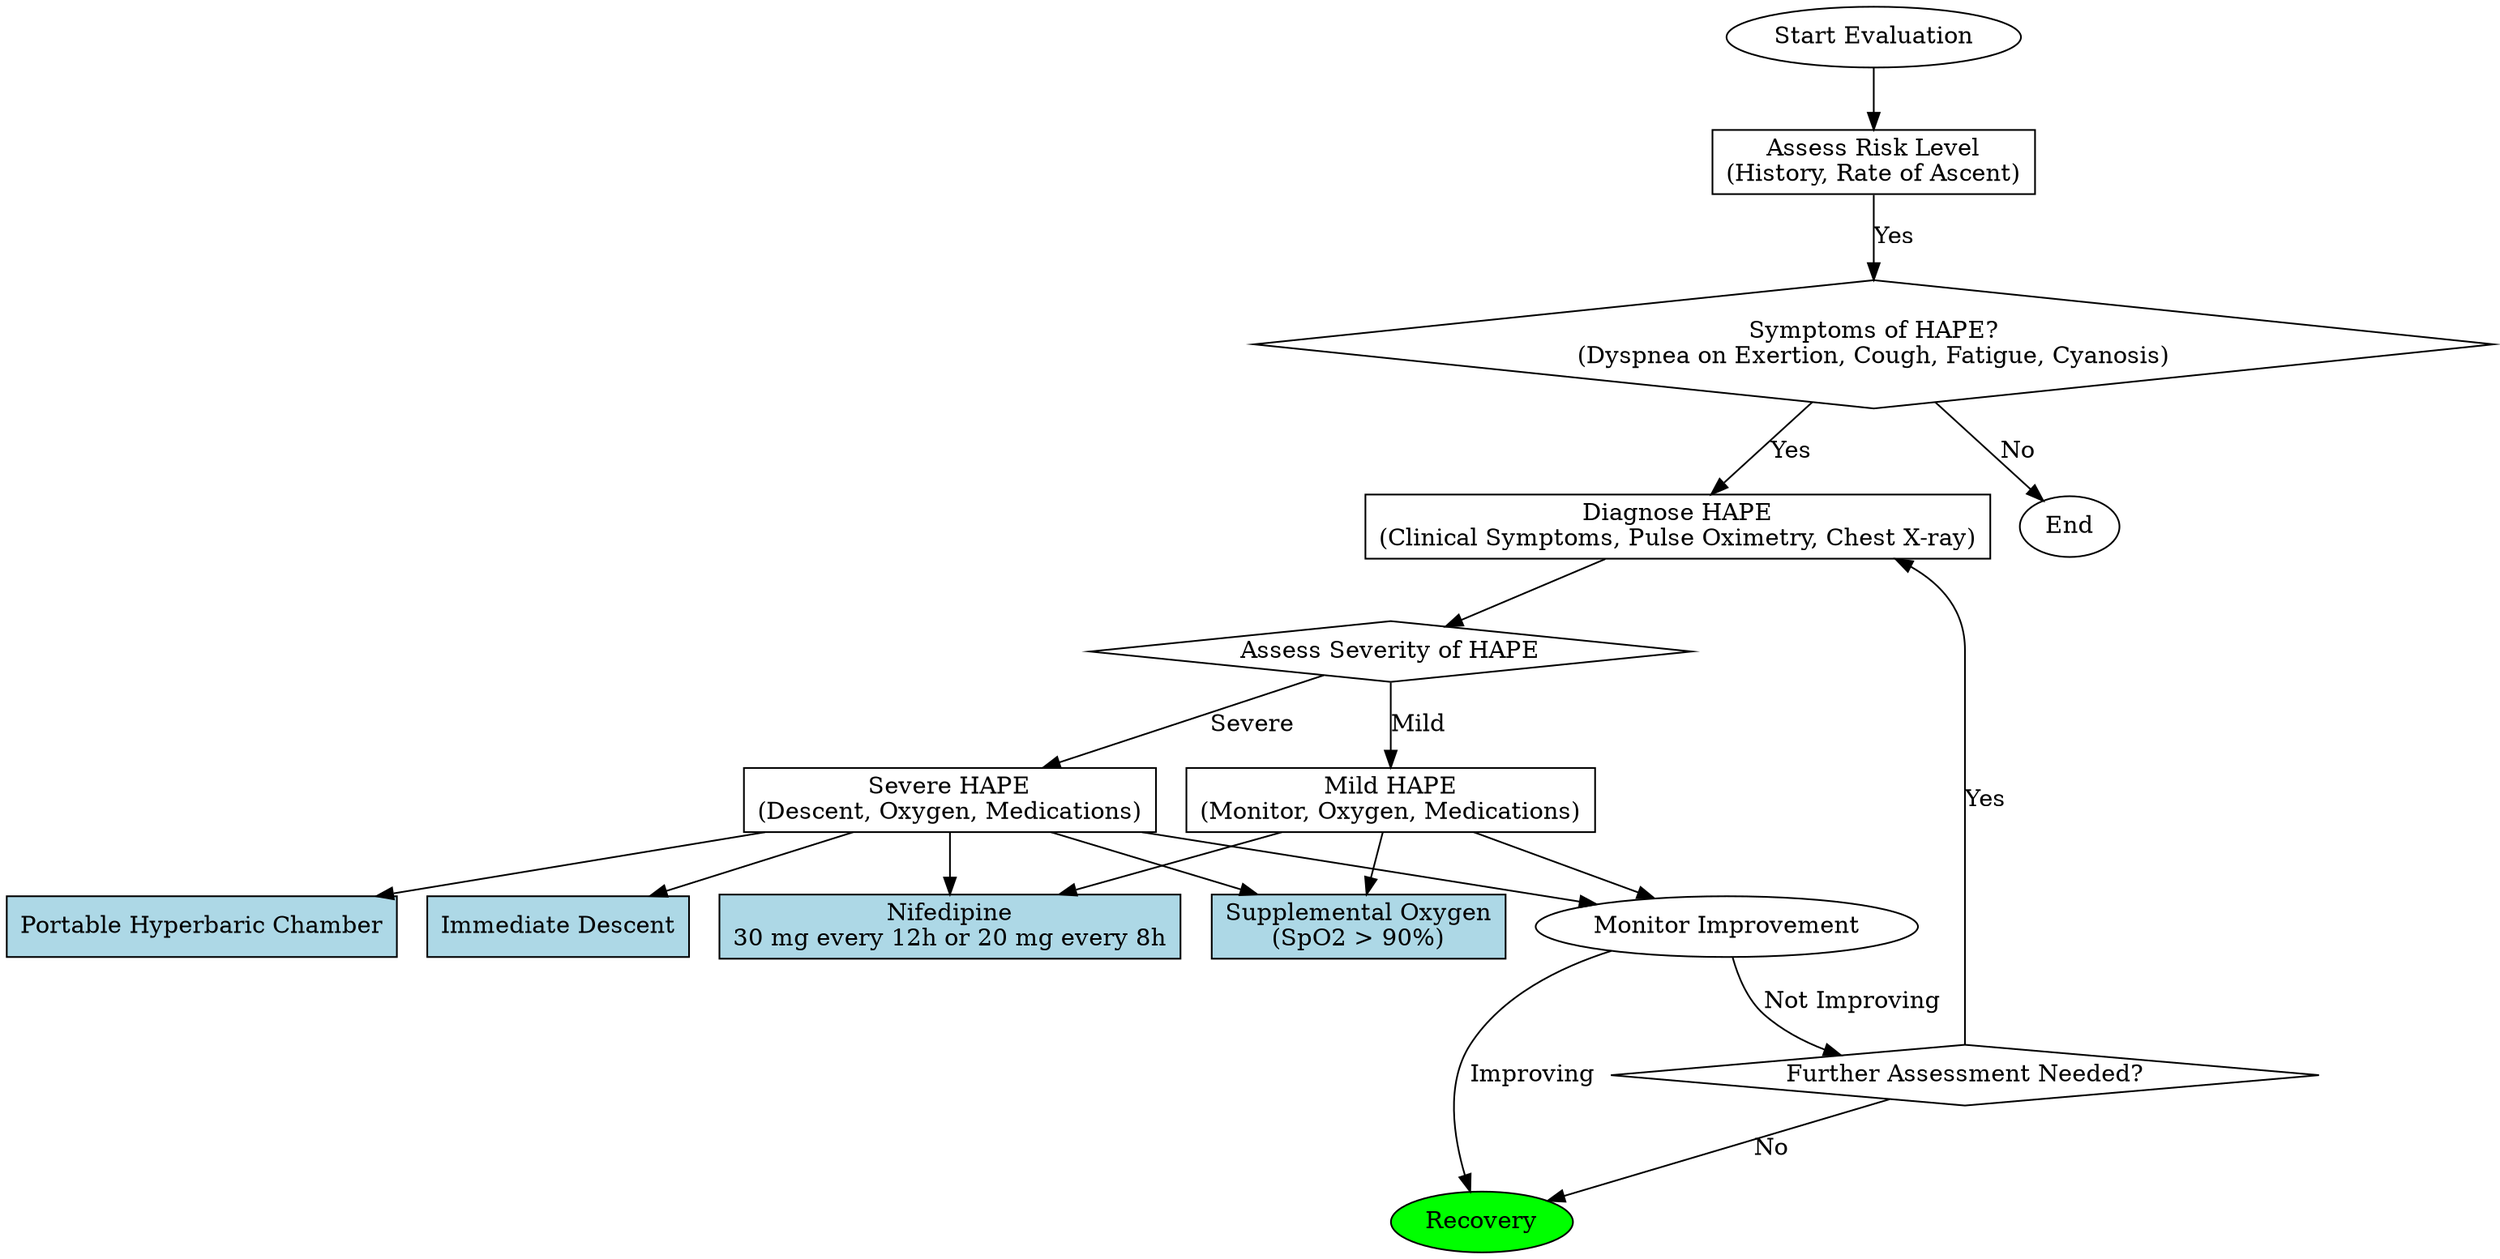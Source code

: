 digraph HAPE {
    node [shape=box];
    
    Start [shape=ellipse, label="Start Evaluation"];
    Assess_Risk [label="Assess Risk Level\n(History, Rate of Ascent)"];
    Symptoms_HAPE [label="Symptoms of HAPE?\n(Dyspnea on Exertion, Cough, Fatigue, Cyanosis)", shape=diamond];
    HAPE_Diagnosis [label="Diagnose HAPE\n(Clinical Symptoms, Pulse Oximetry, Chest X-ray)"];
    HAPE_Severity [label="Assess Severity of HAPE", shape=diamond];
    Mild_HAPE [label="Mild HAPE\n(Monitor, Oxygen, Medications)"];
    Severe_HAPE [label="Severe HAPE\n(Descent, Oxygen, Medications)"];
    Nifedipine [label="Nifedipine\n30 mg every 12h or 20 mg every 8h", style=filled, fillcolor=lightblue];
    Descent [label="Immediate Descent", style=filled, fillcolor=lightblue];
    Supplemental_Oxygen [label="Supplemental Oxygen\n(SpO2 > 90%)", style=filled, fillcolor=lightblue];
    Hyperbaric_Chamber [label="Portable Hyperbaric Chamber", style=filled, fillcolor=lightblue];
    Monitor_Improvement [label="Monitor Improvement", shape=ellipse];
    Recovery [label="Recovery", shape=ellipse, style=filled, fillcolor=green];
    Further_Assessment [label="Further Assessment Needed?", shape=diamond];
    End [shape=ellipse, label="End"];

    Start -> Assess_Risk;
    Assess_Risk -> Symptoms_HAPE [label="Yes"];
    Symptoms_HAPE -> HAPE_Diagnosis [label="Yes"];
    Symptoms_HAPE -> End [label="No"];
    HAPE_Diagnosis -> HAPE_Severity;
    HAPE_Severity -> Mild_HAPE [label="Mild"];
    HAPE_Severity -> Severe_HAPE [label="Severe"];
    Mild_HAPE -> Nifedipine;
    Mild_HAPE -> Supplemental_Oxygen;
    Mild_HAPE -> Monitor_Improvement;
    Severe_HAPE -> Descent;
    Severe_HAPE -> Supplemental_Oxygen;
    Severe_HAPE -> Hyperbaric_Chamber;
    Severe_HAPE -> Nifedipine;
    Severe_HAPE -> Monitor_Improvement;
    Monitor_Improvement -> Recovery [label="Improving"];
    Monitor_Improvement -> Further_Assessment [label="Not Improving"];
    Further_Assessment -> HAPE_Diagnosis [label="Yes"];
    Further_Assessment -> Recovery [label="No"];
}
